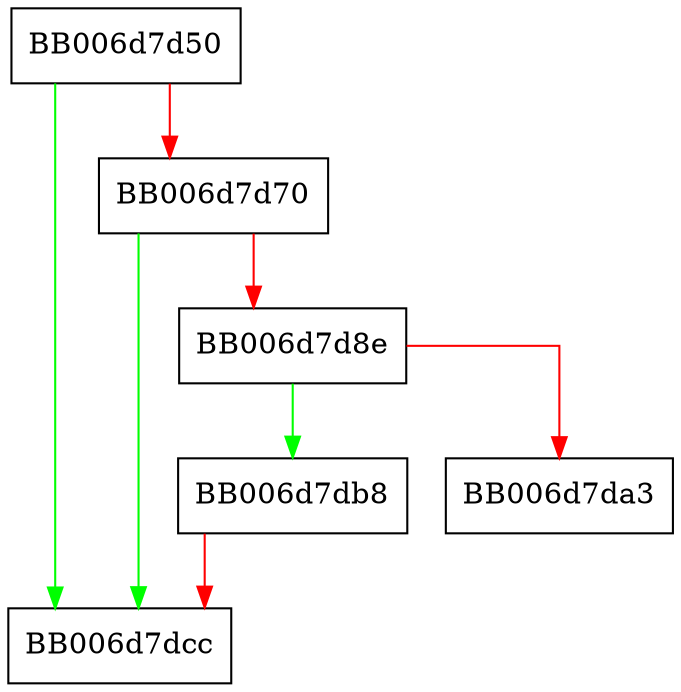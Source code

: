 digraph mac_gen_init {
  node [shape="box"];
  graph [splines=ortho];
  BB006d7d50 -> BB006d7dcc [color="green"];
  BB006d7d50 -> BB006d7d70 [color="red"];
  BB006d7d70 -> BB006d7dcc [color="green"];
  BB006d7d70 -> BB006d7d8e [color="red"];
  BB006d7d8e -> BB006d7db8 [color="green"];
  BB006d7d8e -> BB006d7da3 [color="red"];
  BB006d7db8 -> BB006d7dcc [color="red"];
}